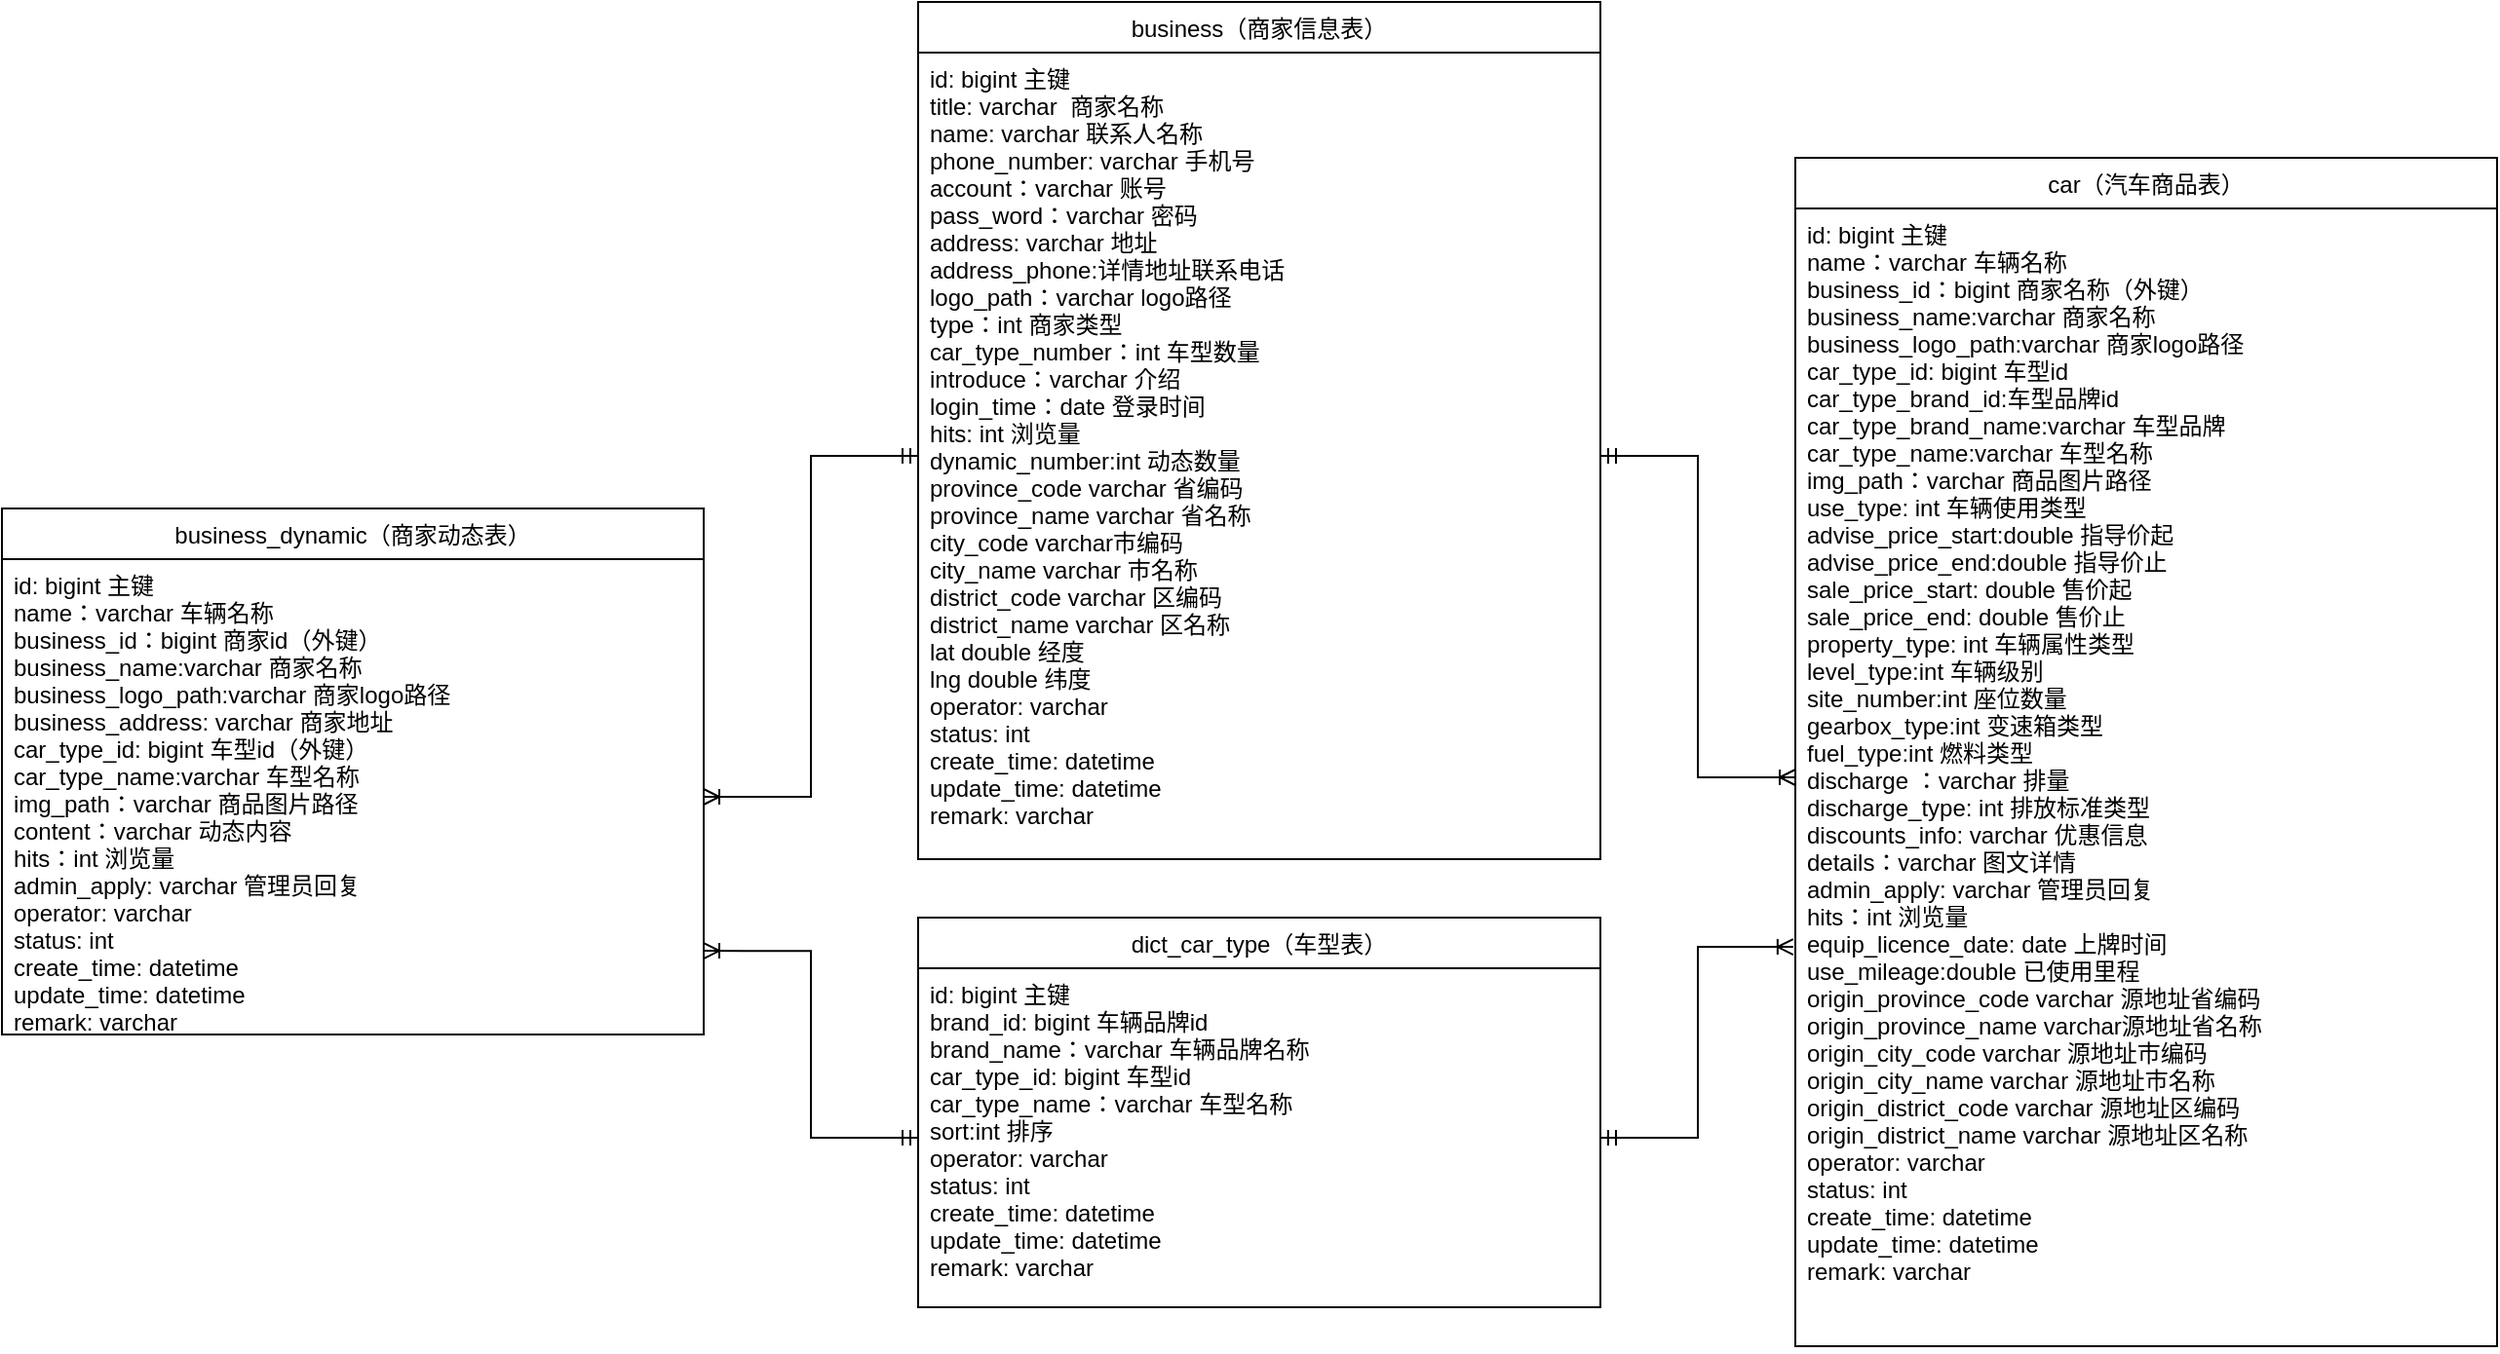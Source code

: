 <mxfile version="14.7.6" type="github">
  <diagram id="OYqg5eR_TN3zCy4k2uJD" name="第 1 页">
    <mxGraphModel dx="3554" dy="2028" grid="1" gridSize="10" guides="1" tooltips="1" connect="1" arrows="1" fold="1" page="1" pageScale="1" pageWidth="1920" pageHeight="1200" math="0" shadow="0">
      <root>
        <mxCell id="0" />
        <mxCell id="1" parent="0" />
        <mxCell id="c8se-qJbYTkrFyNgKm4x-3" value="car（汽车商品表）" style="swimlane;fontStyle=0;childLayout=stackLayout;horizontal=1;startSize=26;fillColor=none;horizontalStack=0;resizeParent=1;resizeParentMax=0;resizeLast=0;collapsible=1;marginBottom=0;" vertex="1" parent="1">
          <mxGeometry x="590" y="-130" width="360" height="610" as="geometry" />
        </mxCell>
        <mxCell id="c8se-qJbYTkrFyNgKm4x-4" value="id: bigint 主键&#xa;name：varchar 车辆名称&#xa;business_id：bigint 商家名称（外键）&#xa;business_name:varchar 商家名称&#xa;business_logo_path:varchar 商家logo路径&#xa;car_type_id: bigint 车型id&#xa;car_type_brand_id:车型品牌id&#xa;car_type_brand_name:varchar 车型品牌&#xa;car_type_name:varchar 车型名称&#xa;img_path：varchar 商品图片路径&#xa;use_type: int 车辆使用类型&#xa;advise_price_start:double 指导价起&#xa;advise_price_end:double 指导价止&#xa;sale_price_start: double 售价起&#xa;sale_price_end: double 售价止&#xa;property_type: int 车辆属性类型&#xa;level_type:int 车辆级别&#xa;site_number:int 座位数量&#xa;gearbox_type:int 变速箱类型&#xa;fuel_type:int 燃料类型&#xa;discharge ：varchar 排量&#xa;discharge_type: int 排放标准类型&#xa;discounts_info: varchar 优惠信息&#xa;details：varchar 图文详情&#xa;admin_apply: varchar 管理员回复&#xa;hits：int 浏览量&#xa;equip_licence_date: date 上牌时间&#xa;use_mileage:double 已使用里程&#xa;origin_province_code varchar 源地址省编码&#xa;origin_province_name varchar源地址省名称&#xa;origin_city_code varchar 源地址市编码&#xa;origin_city_name varchar 源地址市名称&#xa;origin_district_code varchar 源地址区编码&#xa;origin_district_name varchar 源地址区名称&#xa;operator: varchar&#xa;status: int&#xa;create_time: datetime&#xa;update_time: datetime&#xa;remark: varchar&#xa;&#xa;" style="text;strokeColor=none;fillColor=none;align=left;verticalAlign=top;spacingLeft=4;spacingRight=4;overflow=hidden;rotatable=0;points=[[0,0.5],[1,0.5]];portConstraint=eastwest;" vertex="1" parent="c8se-qJbYTkrFyNgKm4x-3">
          <mxGeometry y="26" width="360" height="584" as="geometry" />
        </mxCell>
        <mxCell id="c8se-qJbYTkrFyNgKm4x-5" value="business（商家信息表）" style="swimlane;fontStyle=0;childLayout=stackLayout;horizontal=1;startSize=26;fillColor=none;horizontalStack=0;resizeParent=1;resizeParentMax=0;resizeLast=0;collapsible=1;marginBottom=0;" vertex="1" parent="1">
          <mxGeometry x="140" y="-210" width="350" height="440" as="geometry" />
        </mxCell>
        <mxCell id="c8se-qJbYTkrFyNgKm4x-6" value="id: bigint 主键&#xa;title: varchar  商家名称&#xa;name: varchar 联系人名称&#xa;phone_number: varchar 手机号&#xa;account：varchar 账号&#xa;pass_word：varchar 密码&#xa;address: varchar 地址&#xa;address_phone:详情地址联系电话&#xa;logo_path：varchar logo路径&#xa;type：int 商家类型&#xa;car_type_number：int 车型数量&#xa;introduce：varchar 介绍&#xa;login_time：date 登录时间&#xa;hits: int 浏览量&#xa;dynamic_number:int 动态数量&#xa;province_code varchar 省编码&#xa;province_name varchar 省名称&#xa;city_code varchar市编码&#xa;city_name varchar 市名称&#xa;district_code varchar 区编码&#xa;district_name varchar 区名称&#xa;lat double 经度&#xa;lng double 纬度&#xa;operator: varchar&#xa;status: int&#xa;create_time: datetime&#xa;update_time: datetime&#xa;remark: varchar&#xa;&#xa;" style="text;strokeColor=none;fillColor=none;align=left;verticalAlign=top;spacingLeft=4;spacingRight=4;overflow=hidden;rotatable=0;points=[[0,0.5],[1,0.5]];portConstraint=eastwest;" vertex="1" parent="c8se-qJbYTkrFyNgKm4x-5">
          <mxGeometry y="26" width="350" height="414" as="geometry" />
        </mxCell>
        <mxCell id="c8se-qJbYTkrFyNgKm4x-7" value="business_dynamic（商家动态表）" style="swimlane;fontStyle=0;childLayout=stackLayout;horizontal=1;startSize=26;fillColor=none;horizontalStack=0;resizeParent=1;resizeParentMax=0;resizeLast=0;collapsible=1;marginBottom=0;" vertex="1" parent="1">
          <mxGeometry x="-330" y="50" width="360" height="270" as="geometry" />
        </mxCell>
        <mxCell id="c8se-qJbYTkrFyNgKm4x-8" value="id: bigint 主键&#xa;name：varchar 车辆名称&#xa;business_id：bigint 商家id（外键）&#xa;business_name:varchar 商家名称&#xa;business_logo_path:varchar 商家logo路径&#xa;business_address: varchar 商家地址&#xa;car_type_id: bigint 车型id（外键）&#xa;car_type_name:varchar 车型名称&#xa;img_path：varchar 商品图片路径&#xa;content：varchar 动态内容&#xa;hits：int 浏览量&#xa;admin_apply: varchar 管理员回复&#xa;operator: varchar&#xa;status: int&#xa;create_time: datetime&#xa;update_time: datetime&#xa;remark: varchar&#xa;&#xa;" style="text;strokeColor=none;fillColor=none;align=left;verticalAlign=top;spacingLeft=4;spacingRight=4;overflow=hidden;rotatable=0;points=[[0,0.5],[1,0.5]];portConstraint=eastwest;" vertex="1" parent="c8se-qJbYTkrFyNgKm4x-7">
          <mxGeometry y="26" width="360" height="244" as="geometry" />
        </mxCell>
        <mxCell id="c8se-qJbYTkrFyNgKm4x-9" value="dict_car_type（车型表）" style="swimlane;fontStyle=0;childLayout=stackLayout;horizontal=1;startSize=26;fillColor=none;horizontalStack=0;resizeParent=1;resizeParentMax=0;resizeLast=0;collapsible=1;marginBottom=0;" vertex="1" parent="1">
          <mxGeometry x="140" y="260" width="350" height="200" as="geometry" />
        </mxCell>
        <mxCell id="c8se-qJbYTkrFyNgKm4x-10" value="id: bigint 主键&#xa;brand_id: bigint 车辆品牌id&#xa;brand_name：varchar 车辆品牌名称&#xa;car_type_id: bigint 车型id&#xa;car_type_name：varchar 车型名称&#xa;sort:int 排序&#xa;operator: varchar&#xa;status: int&#xa;create_time: datetime&#xa;update_time: datetime&#xa;remark: varchar&#xa;&#xa;" style="text;strokeColor=none;fillColor=none;align=left;verticalAlign=top;spacingLeft=4;spacingRight=4;overflow=hidden;rotatable=0;points=[[0,0.5],[1,0.5]];portConstraint=eastwest;" vertex="1" parent="c8se-qJbYTkrFyNgKm4x-9">
          <mxGeometry y="26" width="350" height="174" as="geometry" />
        </mxCell>
        <mxCell id="c8se-qJbYTkrFyNgKm4x-11" style="edgeStyle=orthogonalEdgeStyle;rounded=0;orthogonalLoop=1;jettySize=auto;html=1;exitX=1;exitY=0.5;exitDx=0;exitDy=0;entryX=0;entryY=0.5;entryDx=0;entryDy=0;startArrow=ERmandOne;startFill=0;endArrow=ERoneToMany;endFill=0;" edge="1" parent="1" source="c8se-qJbYTkrFyNgKm4x-6" target="c8se-qJbYTkrFyNgKm4x-4">
          <mxGeometry relative="1" as="geometry" />
        </mxCell>
        <mxCell id="c8se-qJbYTkrFyNgKm4x-12" style="edgeStyle=orthogonalEdgeStyle;rounded=0;orthogonalLoop=1;jettySize=auto;html=1;exitX=1;exitY=0.5;exitDx=0;exitDy=0;startArrow=ERoneToMany;startFill=0;endArrow=ERmandOne;endFill=0;" edge="1" parent="1" source="c8se-qJbYTkrFyNgKm4x-8" target="c8se-qJbYTkrFyNgKm4x-6">
          <mxGeometry relative="1" as="geometry" />
        </mxCell>
        <mxCell id="c8se-qJbYTkrFyNgKm4x-14" style="edgeStyle=orthogonalEdgeStyle;rounded=0;orthogonalLoop=1;jettySize=auto;html=1;exitX=0;exitY=0.5;exitDx=0;exitDy=0;entryX=1;entryY=0.824;entryDx=0;entryDy=0;entryPerimeter=0;startArrow=ERmandOne;startFill=0;endArrow=ERoneToMany;endFill=0;" edge="1" parent="1" source="c8se-qJbYTkrFyNgKm4x-10" target="c8se-qJbYTkrFyNgKm4x-8">
          <mxGeometry relative="1" as="geometry" />
        </mxCell>
        <mxCell id="c8se-qJbYTkrFyNgKm4x-15" style="edgeStyle=orthogonalEdgeStyle;rounded=0;orthogonalLoop=1;jettySize=auto;html=1;exitX=1;exitY=0.5;exitDx=0;exitDy=0;startArrow=ERmandOne;startFill=0;endArrow=ERoneToMany;endFill=0;entryX=-0.003;entryY=0.649;entryDx=0;entryDy=0;entryPerimeter=0;" edge="1" parent="1" source="c8se-qJbYTkrFyNgKm4x-10" target="c8se-qJbYTkrFyNgKm4x-4">
          <mxGeometry relative="1" as="geometry">
            <mxPoint x="580" y="319" as="targetPoint" />
          </mxGeometry>
        </mxCell>
      </root>
    </mxGraphModel>
  </diagram>
</mxfile>
